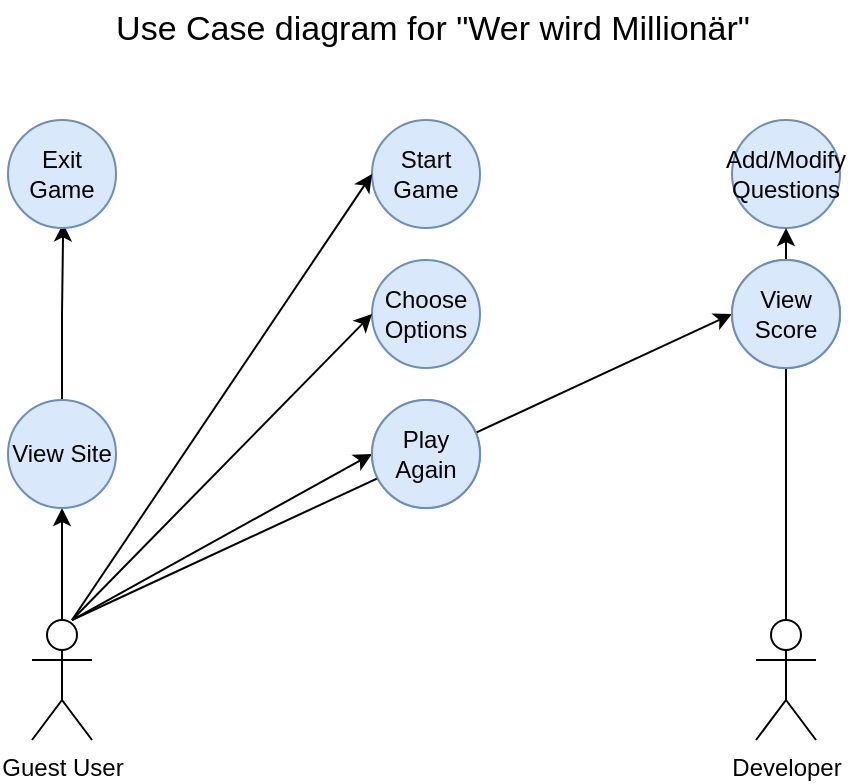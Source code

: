 <mxfile version="22.1.2" type="device">
  <diagram name="Seite-1" id="sSZ6qloXHwr97S6eeayn">
    <mxGraphModel dx="658" dy="387" grid="1" gridSize="10" guides="1" tooltips="1" connect="1" arrows="1" fold="1" page="1" pageScale="1" pageWidth="827" pageHeight="1169" math="0" shadow="0">
      <root>
        <mxCell id="0" />
        <mxCell id="1" parent="0" />
        <mxCell id="qEpekzQ7PJsYgvxXjkqv-10" style="edgeStyle=orthogonalEdgeStyle;rounded=0;orthogonalLoop=1;jettySize=auto;html=1;entryX=0.5;entryY=1;entryDx=0;entryDy=0;" edge="1" parent="1" source="qEpekzQ7PJsYgvxXjkqv-4" target="qEpekzQ7PJsYgvxXjkqv-5">
          <mxGeometry relative="1" as="geometry" />
        </mxCell>
        <mxCell id="qEpekzQ7PJsYgvxXjkqv-4" value="Guest User" style="shape=umlActor;verticalLabelPosition=bottom;verticalAlign=top;html=1;outlineConnect=0;" vertex="1" parent="1">
          <mxGeometry x="400" y="360" width="30" height="60" as="geometry" />
        </mxCell>
        <mxCell id="qEpekzQ7PJsYgvxXjkqv-12" style="edgeStyle=orthogonalEdgeStyle;rounded=0;orthogonalLoop=1;jettySize=auto;html=1;entryX=0.511;entryY=0.958;entryDx=0;entryDy=0;entryPerimeter=0;" edge="1" parent="1" source="qEpekzQ7PJsYgvxXjkqv-5" target="qEpekzQ7PJsYgvxXjkqv-11">
          <mxGeometry relative="1" as="geometry">
            <mxPoint x="415" y="170" as="targetPoint" />
          </mxGeometry>
        </mxCell>
        <mxCell id="qEpekzQ7PJsYgvxXjkqv-5" value="View Site" style="ellipse;whiteSpace=wrap;html=1;aspect=fixed;fillColor=#dae8fc;strokeColor=#6c8ebf;" vertex="1" parent="1">
          <mxGeometry x="388" y="250" width="54" height="54" as="geometry" />
        </mxCell>
        <mxCell id="qEpekzQ7PJsYgvxXjkqv-11" value="Exit Game" style="ellipse;whiteSpace=wrap;html=1;aspect=fixed;fillColor=#dae8fc;strokeColor=#6c8ebf;" vertex="1" parent="1">
          <mxGeometry x="388" y="110" width="54" height="54" as="geometry" />
        </mxCell>
        <mxCell id="qEpekzQ7PJsYgvxXjkqv-15" value="Choose Options" style="ellipse;whiteSpace=wrap;html=1;aspect=fixed;fillColor=#dae8fc;strokeColor=#6c8ebf;" vertex="1" parent="1">
          <mxGeometry x="570" y="180" width="54" height="54" as="geometry" />
        </mxCell>
        <mxCell id="qEpekzQ7PJsYgvxXjkqv-16" value="Start Game" style="ellipse;whiteSpace=wrap;html=1;aspect=fixed;fillColor=#dae8fc;strokeColor=#6c8ebf;" vertex="1" parent="1">
          <mxGeometry x="570" y="110" width="54" height="54" as="geometry" />
        </mxCell>
        <mxCell id="qEpekzQ7PJsYgvxXjkqv-17" value="Play Again" style="ellipse;whiteSpace=wrap;html=1;aspect=fixed;fillColor=#dae8fc;strokeColor=#6c8ebf;" vertex="1" parent="1">
          <mxGeometry x="570" y="250" width="54" height="54" as="geometry" />
        </mxCell>
        <mxCell id="qEpekzQ7PJsYgvxXjkqv-20" value="" style="endArrow=classic;html=1;rounded=0;entryX=0;entryY=0.5;entryDx=0;entryDy=0;" edge="1" parent="1" target="qEpekzQ7PJsYgvxXjkqv-16">
          <mxGeometry width="50" height="50" relative="1" as="geometry">
            <mxPoint x="420" y="360" as="sourcePoint" />
            <mxPoint x="470" y="310" as="targetPoint" />
          </mxGeometry>
        </mxCell>
        <mxCell id="qEpekzQ7PJsYgvxXjkqv-22" value="" style="endArrow=classic;html=1;rounded=0;entryX=0;entryY=0.5;entryDx=0;entryDy=0;" edge="1" parent="1" target="qEpekzQ7PJsYgvxXjkqv-15">
          <mxGeometry width="50" height="50" relative="1" as="geometry">
            <mxPoint x="420" y="360" as="sourcePoint" />
            <mxPoint x="470" y="310" as="targetPoint" />
          </mxGeometry>
        </mxCell>
        <mxCell id="qEpekzQ7PJsYgvxXjkqv-23" value="" style="endArrow=classic;html=1;rounded=0;entryX=0;entryY=0.5;entryDx=0;entryDy=0;" edge="1" parent="1" target="qEpekzQ7PJsYgvxXjkqv-17">
          <mxGeometry width="50" height="50" relative="1" as="geometry">
            <mxPoint x="420" y="360" as="sourcePoint" />
            <mxPoint x="470" y="310" as="targetPoint" />
          </mxGeometry>
        </mxCell>
        <mxCell id="qEpekzQ7PJsYgvxXjkqv-24" value="View Score" style="ellipse;whiteSpace=wrap;html=1;aspect=fixed;fillColor=#dae8fc;strokeColor=#6c8ebf;" vertex="1" parent="1">
          <mxGeometry x="750" y="180" width="54" height="54" as="geometry" />
        </mxCell>
        <mxCell id="qEpekzQ7PJsYgvxXjkqv-25" value="Add/Modify Questions" style="ellipse;whiteSpace=wrap;html=1;aspect=fixed;fillColor=#dae8fc;strokeColor=#6c8ebf;" vertex="1" parent="1">
          <mxGeometry x="750" y="110" width="54" height="54" as="geometry" />
        </mxCell>
        <mxCell id="qEpekzQ7PJsYgvxXjkqv-27" value="" style="endArrow=classic;html=1;rounded=0;entryX=0;entryY=0.5;entryDx=0;entryDy=0;" edge="1" parent="1" target="qEpekzQ7PJsYgvxXjkqv-24">
          <mxGeometry width="50" height="50" relative="1" as="geometry">
            <mxPoint x="420" y="360" as="sourcePoint" />
            <mxPoint x="470" y="310" as="targetPoint" />
          </mxGeometry>
        </mxCell>
        <mxCell id="qEpekzQ7PJsYgvxXjkqv-28" value="Play Again" style="ellipse;whiteSpace=wrap;html=1;aspect=fixed;fillColor=#dae8fc;strokeColor=#6c8ebf;" vertex="1" parent="1">
          <mxGeometry x="570" y="250" width="54" height="54" as="geometry" />
        </mxCell>
        <mxCell id="qEpekzQ7PJsYgvxXjkqv-31" style="edgeStyle=orthogonalEdgeStyle;rounded=0;orthogonalLoop=1;jettySize=auto;html=1;entryX=0.5;entryY=1;entryDx=0;entryDy=0;" edge="1" parent="1" source="qEpekzQ7PJsYgvxXjkqv-30" target="qEpekzQ7PJsYgvxXjkqv-25">
          <mxGeometry relative="1" as="geometry" />
        </mxCell>
        <mxCell id="qEpekzQ7PJsYgvxXjkqv-30" value="Developer" style="shape=umlActor;verticalLabelPosition=bottom;verticalAlign=top;html=1;outlineConnect=0;" vertex="1" parent="1">
          <mxGeometry x="762" y="360" width="30" height="60" as="geometry" />
        </mxCell>
        <mxCell id="qEpekzQ7PJsYgvxXjkqv-32" value="View Score" style="ellipse;whiteSpace=wrap;html=1;aspect=fixed;fillColor=#dae8fc;strokeColor=#6c8ebf;" vertex="1" parent="1">
          <mxGeometry x="750" y="180" width="54" height="54" as="geometry" />
        </mxCell>
        <mxCell id="qEpekzQ7PJsYgvxXjkqv-33" value="&lt;font style=&quot;font-size: 17px;&quot;&gt;Use Case diagram for &quot;Wer wird Millionär&quot;&lt;/font&gt;" style="text;html=1;align=center;verticalAlign=middle;resizable=0;points=[];autosize=1;strokeColor=none;fillColor=none;" vertex="1" parent="1">
          <mxGeometry x="430" y="50" width="340" height="30" as="geometry" />
        </mxCell>
      </root>
    </mxGraphModel>
  </diagram>
</mxfile>
